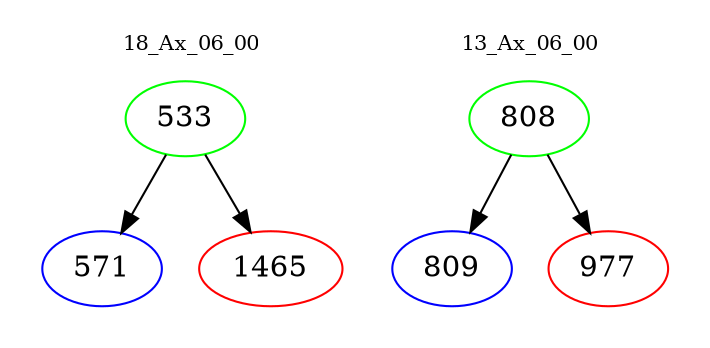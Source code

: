 digraph{
subgraph cluster_0 {
color = white
label = "18_Ax_06_00";
fontsize=10;
T0_533 [label="533", color="green"]
T0_533 -> T0_571 [color="black"]
T0_571 [label="571", color="blue"]
T0_533 -> T0_1465 [color="black"]
T0_1465 [label="1465", color="red"]
}
subgraph cluster_1 {
color = white
label = "13_Ax_06_00";
fontsize=10;
T1_808 [label="808", color="green"]
T1_808 -> T1_809 [color="black"]
T1_809 [label="809", color="blue"]
T1_808 -> T1_977 [color="black"]
T1_977 [label="977", color="red"]
}
}
